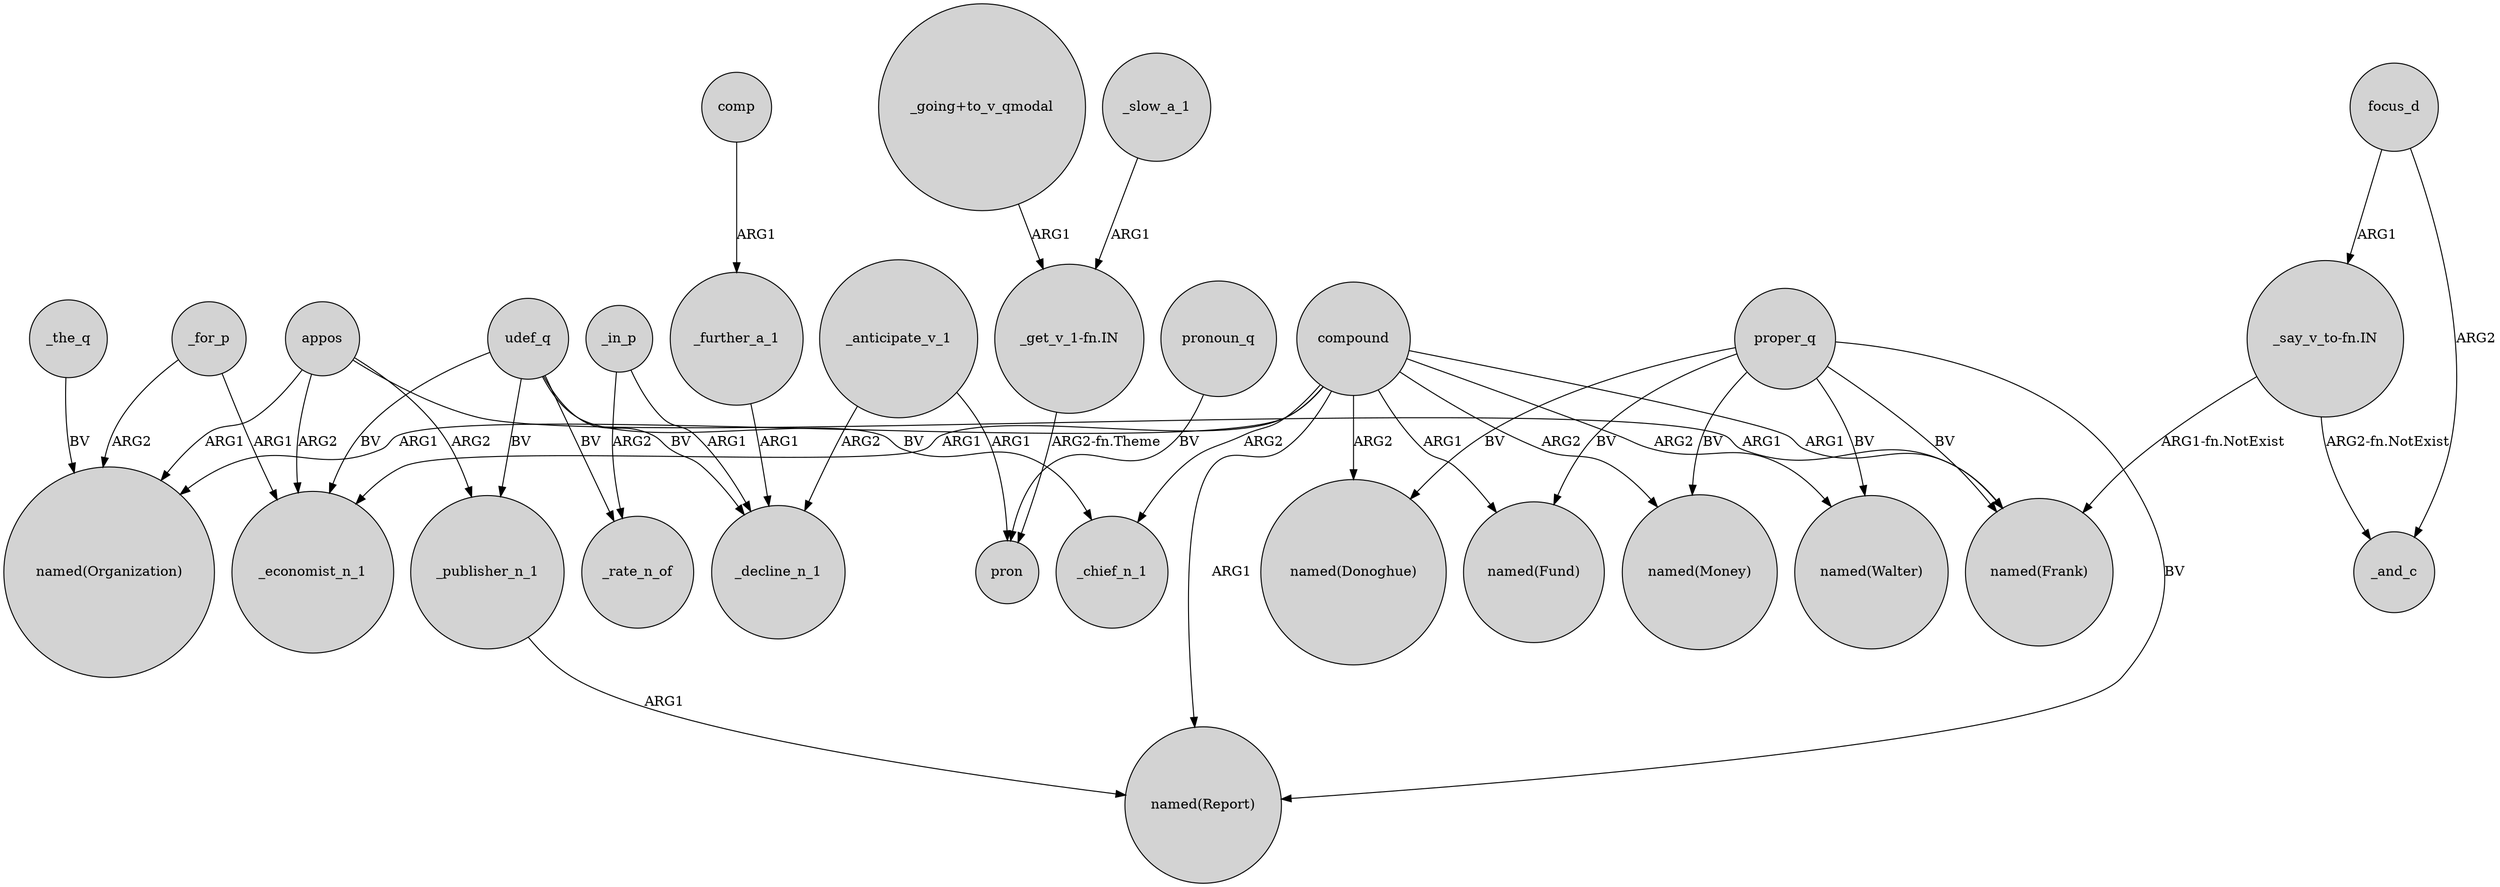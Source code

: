 digraph {
	node [shape=circle style=filled]
	_the_q -> "named(Organization)" [label=BV]
	"_get_v_1-fn.IN" -> pron [label="ARG2-fn.Theme"]
	compound -> "named(Walter)" [label=ARG2]
	compound -> "named(Report)" [label=ARG1]
	udef_q -> _publisher_n_1 [label=BV]
	_for_p -> "named(Organization)" [label=ARG2]
	proper_q -> "named(Walter)" [label=BV]
	_in_p -> _rate_n_of [label=ARG2]
	appos -> "named(Organization)" [label=ARG1]
	appos -> _economist_n_1 [label=ARG2]
	compound -> "named(Fund)" [label=ARG1]
	proper_q -> "named(Money)" [label=BV]
	_anticipate_v_1 -> pron [label=ARG1]
	udef_q -> _rate_n_of [label=BV]
	udef_q -> _economist_n_1 [label=BV]
	proper_q -> "named(Frank)" [label=BV]
	focus_d -> _and_c [label=ARG2]
	focus_d -> "_say_v_to-fn.IN" [label=ARG1]
	compound -> _chief_n_1 [label=ARG2]
	_slow_a_1 -> "_get_v_1-fn.IN" [label=ARG1]
	appos -> _publisher_n_1 [label=ARG2]
	compound -> _economist_n_1 [label=ARG1]
	pronoun_q -> pron [label=BV]
	proper_q -> "named(Report)" [label=BV]
	udef_q -> _chief_n_1 [label=BV]
	comp -> _further_a_1 [label=ARG1]
	"_say_v_to-fn.IN" -> _and_c [label="ARG2-fn.NotExist"]
	_anticipate_v_1 -> _decline_n_1 [label=ARG2]
	udef_q -> _decline_n_1 [label=BV]
	"_say_v_to-fn.IN" -> "named(Frank)" [label="ARG1-fn.NotExist"]
	_for_p -> _economist_n_1 [label=ARG1]
	_in_p -> _decline_n_1 [label=ARG1]
	appos -> "named(Frank)" [label=ARG1]
	_publisher_n_1 -> "named(Report)" [label=ARG1]
	proper_q -> "named(Fund)" [label=BV]
	compound -> "named(Money)" [label=ARG2]
	compound -> "named(Donoghue)" [label=ARG2]
	compound -> "named(Frank)" [label=ARG1]
	compound -> "named(Organization)" [label=ARG1]
	"_going+to_v_qmodal" -> "_get_v_1-fn.IN" [label=ARG1]
	proper_q -> "named(Donoghue)" [label=BV]
	_further_a_1 -> _decline_n_1 [label=ARG1]
}
